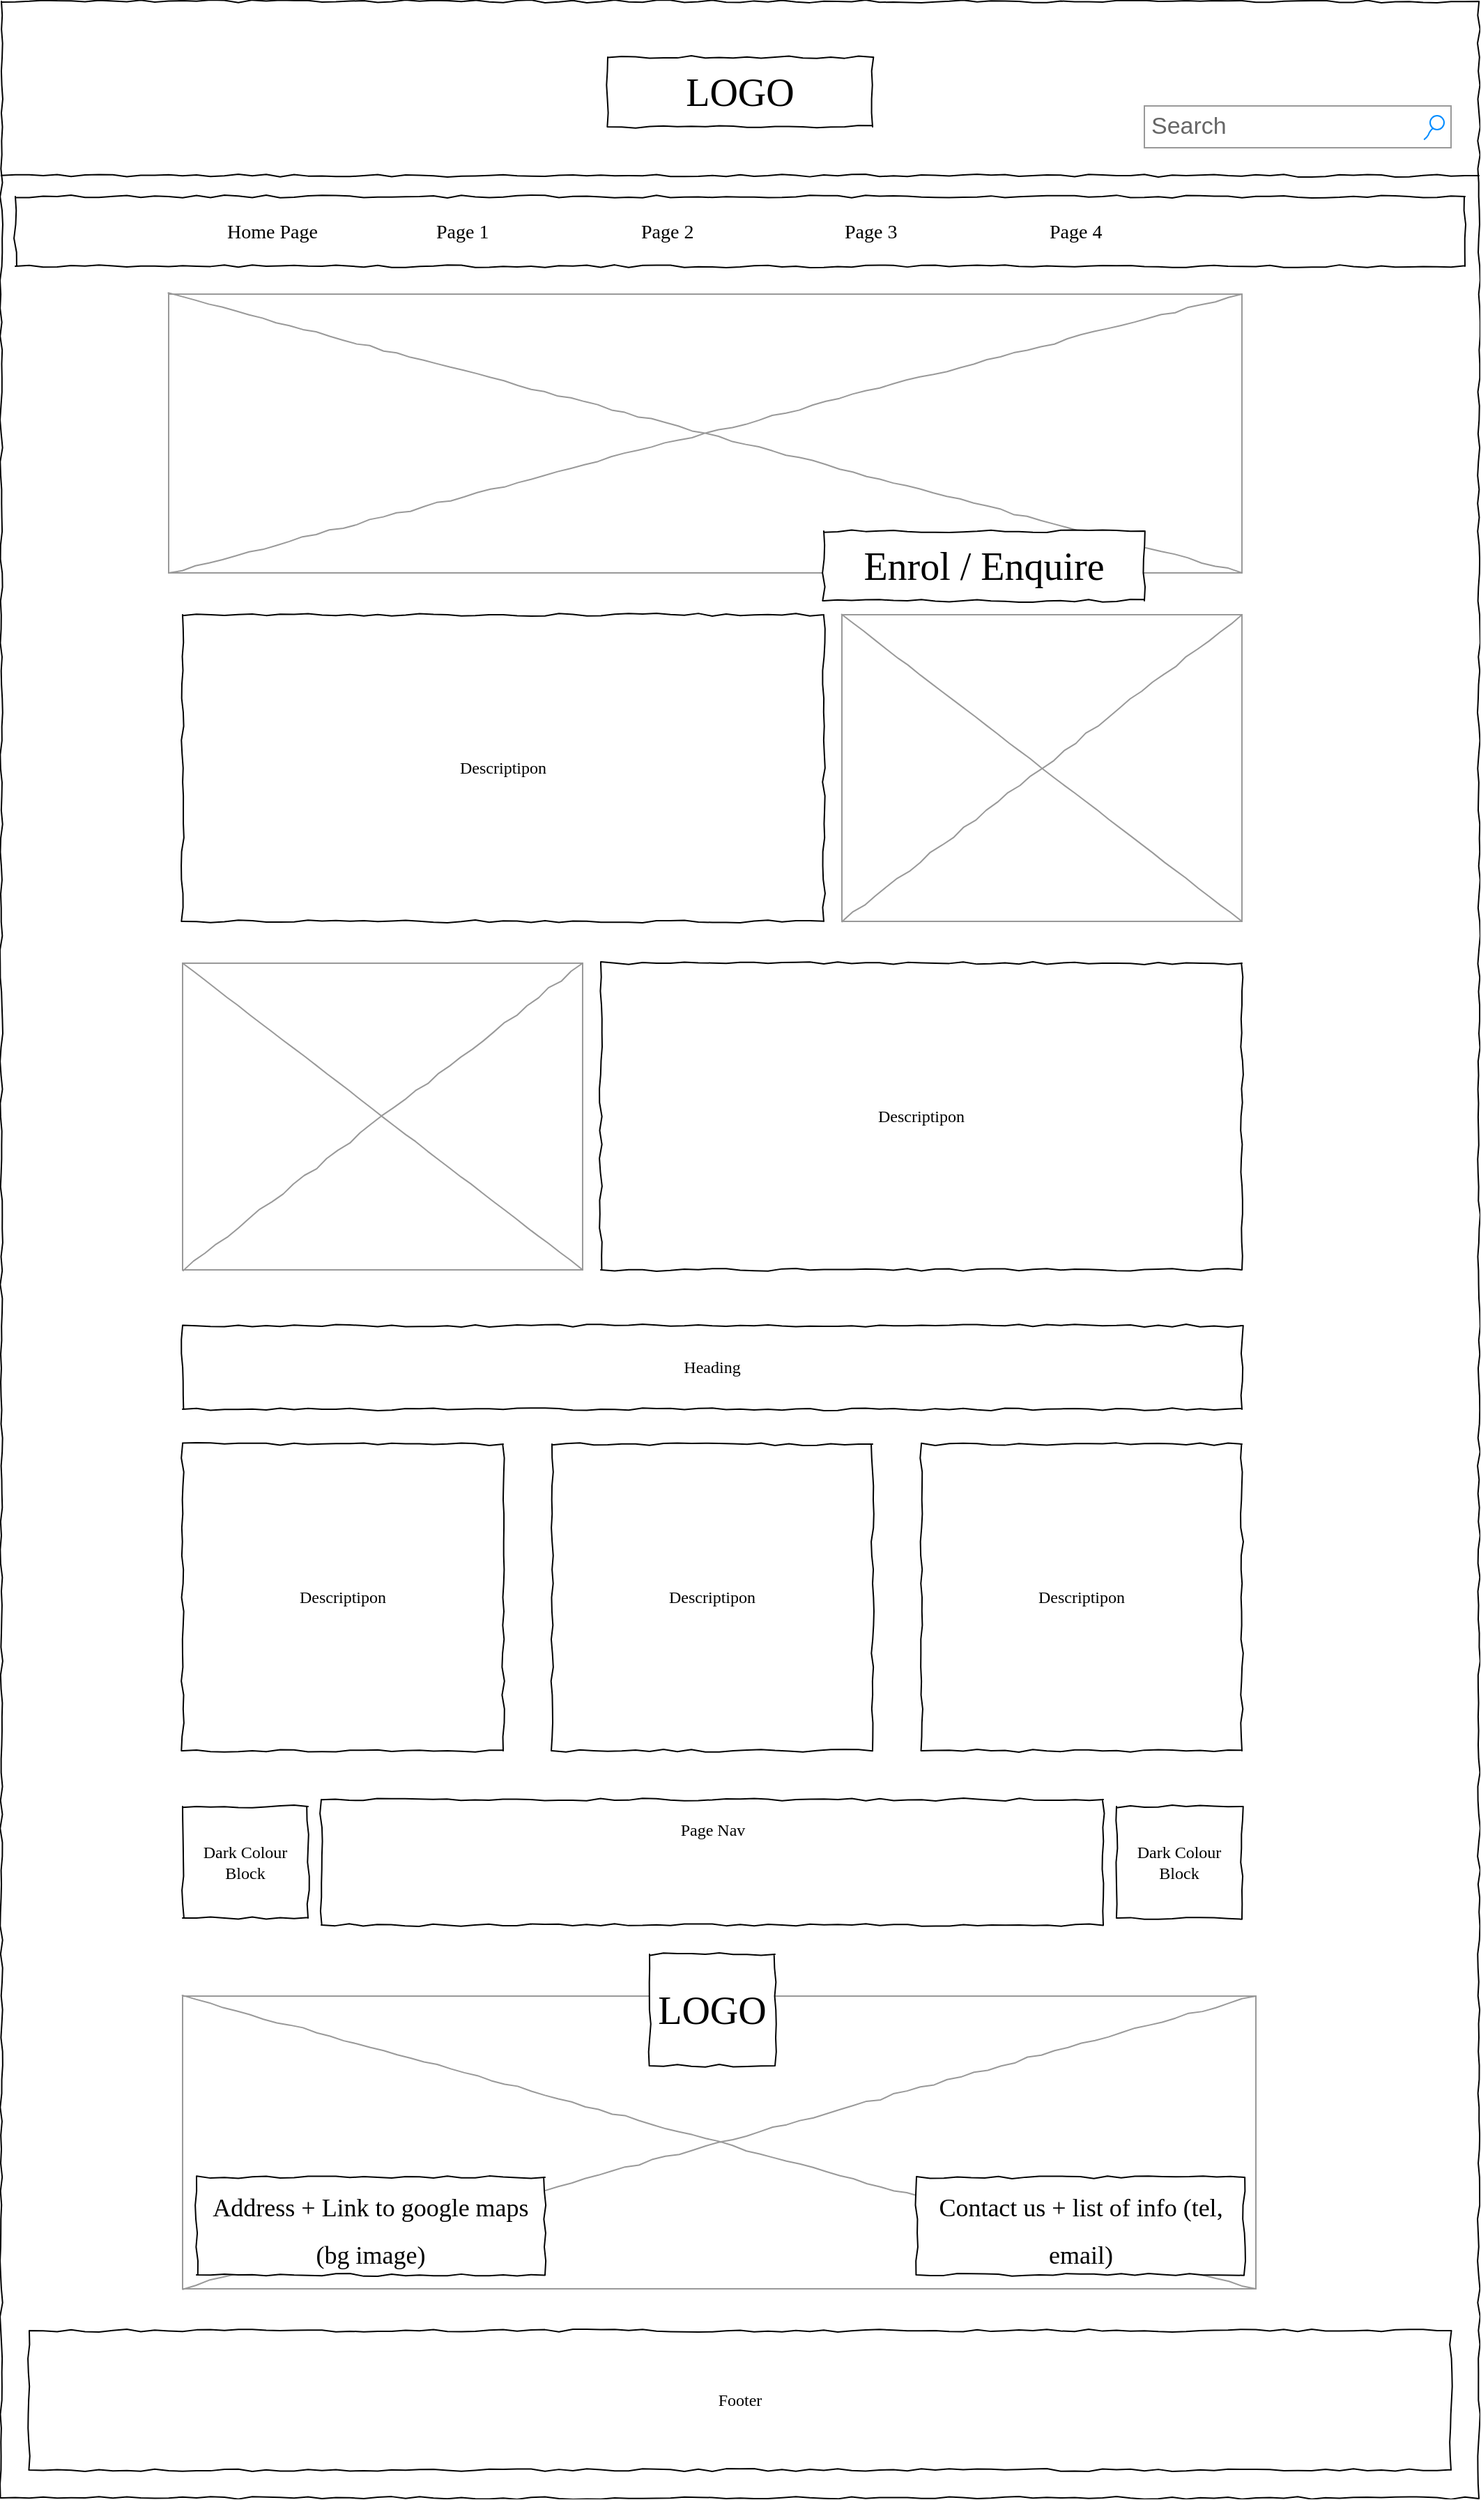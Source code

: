 <mxfile version="22.1.2" type="device">
  <diagram name="Page-1" id="03018318-947c-dd8e-b7a3-06fadd420f32">
    <mxGraphModel dx="1780" dy="1950" grid="1" gridSize="10" guides="1" tooltips="1" connect="1" arrows="1" fold="1" page="1" pageScale="1" pageWidth="1100" pageHeight="850" background="none" math="0" shadow="0">
      <root>
        <mxCell id="0" />
        <mxCell id="1" parent="0" />
        <mxCell id="677b7b8949515195-1" value="" style="whiteSpace=wrap;html=1;rounded=0;shadow=0;labelBackgroundColor=none;strokeColor=#000000;strokeWidth=1;fillColor=none;fontFamily=Verdana;fontSize=12;fontColor=#000000;align=center;comic=1;" parent="1" vertex="1">
          <mxGeometry x="20" y="99" width="1060" height="1791" as="geometry" />
        </mxCell>
        <mxCell id="677b7b8949515195-2" value="LOGO" style="whiteSpace=wrap;html=1;rounded=0;shadow=0;labelBackgroundColor=none;strokeWidth=1;fontFamily=Verdana;fontSize=28;align=center;comic=1;" parent="1" vertex="1">
          <mxGeometry x="455" y="139" width="190" height="50" as="geometry" />
        </mxCell>
        <mxCell id="677b7b8949515195-3" value="Search" style="strokeWidth=1;shadow=0;dashed=0;align=center;html=1;shape=mxgraph.mockup.forms.searchBox;strokeColor=#999999;mainText=;strokeColor2=#008cff;fontColor=#666666;fontSize=17;align=left;spacingLeft=3;rounded=0;labelBackgroundColor=none;comic=1;" parent="1" vertex="1">
          <mxGeometry x="840" y="174" width="220" height="30" as="geometry" />
        </mxCell>
        <mxCell id="677b7b8949515195-9" value="" style="line;strokeWidth=1;html=1;rounded=0;shadow=0;labelBackgroundColor=none;fillColor=none;fontFamily=Verdana;fontSize=14;fontColor=#000000;align=center;comic=1;" parent="1" vertex="1">
          <mxGeometry x="20" y="219" width="1060" height="10" as="geometry" />
        </mxCell>
        <mxCell id="677b7b8949515195-10" value="" style="whiteSpace=wrap;html=1;rounded=0;shadow=0;labelBackgroundColor=none;strokeWidth=1;fillColor=none;fontFamily=Verdana;fontSize=12;align=center;comic=1;" parent="1" vertex="1">
          <mxGeometry x="30" y="239" width="1040" height="50" as="geometry" />
        </mxCell>
        <mxCell id="677b7b8949515195-11" value="Page 1" style="text;html=1;points=[];align=left;verticalAlign=top;spacingTop=-4;fontSize=14;fontFamily=Verdana" parent="1" vertex="1">
          <mxGeometry x="330" y="254" width="60" height="20" as="geometry" />
        </mxCell>
        <mxCell id="677b7b8949515195-12" value="Page 2" style="text;html=1;points=[];align=left;verticalAlign=top;spacingTop=-4;fontSize=14;fontFamily=Verdana" parent="1" vertex="1">
          <mxGeometry x="477" y="254" width="60" height="20" as="geometry" />
        </mxCell>
        <mxCell id="677b7b8949515195-13" value="Page 3" style="text;html=1;points=[];align=left;verticalAlign=top;spacingTop=-4;fontSize=14;fontFamily=Verdana" parent="1" vertex="1">
          <mxGeometry x="623" y="254" width="60" height="20" as="geometry" />
        </mxCell>
        <mxCell id="677b7b8949515195-14" value="Page 4" style="text;html=1;points=[];align=left;verticalAlign=top;spacingTop=-4;fontSize=14;fontFamily=Verdana" parent="1" vertex="1">
          <mxGeometry x="770" y="254" width="60" height="20" as="geometry" />
        </mxCell>
        <mxCell id="677b7b8949515195-16" value="" style="verticalLabelPosition=bottom;shadow=0;dashed=0;align=center;html=1;verticalAlign=top;strokeWidth=1;shape=mxgraph.mockup.graphics.simpleIcon;strokeColor=#999999;rounded=0;labelBackgroundColor=none;fontFamily=Verdana;fontSize=14;fontColor=#000000;comic=1;" parent="1" vertex="1">
          <mxGeometry x="140" y="309" width="770" height="200" as="geometry" />
        </mxCell>
        <mxCell id="677b7b8949515195-26" value="Footer" style="whiteSpace=wrap;html=1;rounded=0;shadow=0;labelBackgroundColor=none;strokeWidth=1;fillColor=none;fontFamily=Verdana;fontSize=12;align=center;comic=1;" parent="1" vertex="1">
          <mxGeometry x="40" y="1770" width="1020" height="100" as="geometry" />
        </mxCell>
        <mxCell id="4tc_BmTS3LEPClMjjONH-1" value="Enrol / Enquire" style="whiteSpace=wrap;html=1;rounded=0;shadow=0;labelBackgroundColor=none;strokeWidth=1;fontFamily=Verdana;fontSize=28;align=center;comic=1;" vertex="1" parent="1">
          <mxGeometry x="610" y="479" width="230" height="50" as="geometry" />
        </mxCell>
        <mxCell id="4tc_BmTS3LEPClMjjONH-2" value="Descriptipon" style="whiteSpace=wrap;html=1;rounded=0;shadow=0;labelBackgroundColor=none;strokeWidth=1;fillColor=none;fontFamily=Verdana;fontSize=12;align=center;comic=1;" vertex="1" parent="1">
          <mxGeometry x="150" y="539" width="460" height="220" as="geometry" />
        </mxCell>
        <mxCell id="4tc_BmTS3LEPClMjjONH-3" value="" style="verticalLabelPosition=bottom;shadow=0;dashed=0;align=center;html=1;verticalAlign=top;strokeWidth=1;shape=mxgraph.mockup.graphics.simpleIcon;strokeColor=#999999;rounded=0;labelBackgroundColor=none;fontFamily=Verdana;fontSize=14;fontColor=#000000;comic=1;" vertex="1" parent="1">
          <mxGeometry x="623" y="539" width="287" height="220" as="geometry" />
        </mxCell>
        <mxCell id="4tc_BmTS3LEPClMjjONH-4" value="" style="verticalLabelPosition=bottom;shadow=0;dashed=0;align=center;html=1;verticalAlign=top;strokeWidth=1;shape=mxgraph.mockup.graphics.simpleIcon;strokeColor=#999999;rounded=0;labelBackgroundColor=none;fontFamily=Verdana;fontSize=14;fontColor=#000000;comic=1;" vertex="1" parent="1">
          <mxGeometry x="150" y="789" width="287" height="220" as="geometry" />
        </mxCell>
        <mxCell id="4tc_BmTS3LEPClMjjONH-5" value="Descriptipon" style="whiteSpace=wrap;html=1;rounded=0;shadow=0;labelBackgroundColor=none;strokeWidth=1;fillColor=none;fontFamily=Verdana;fontSize=12;align=center;comic=1;" vertex="1" parent="1">
          <mxGeometry x="450" y="789" width="460" height="220" as="geometry" />
        </mxCell>
        <mxCell id="4tc_BmTS3LEPClMjjONH-6" value="Heading" style="whiteSpace=wrap;html=1;rounded=0;shadow=0;labelBackgroundColor=none;strokeWidth=1;fillColor=none;fontFamily=Verdana;fontSize=12;align=center;comic=1;" vertex="1" parent="1">
          <mxGeometry x="150" y="1049" width="760" height="60" as="geometry" />
        </mxCell>
        <mxCell id="4tc_BmTS3LEPClMjjONH-7" value="Descriptipon" style="whiteSpace=wrap;html=1;rounded=0;shadow=0;labelBackgroundColor=none;strokeWidth=1;fillColor=none;fontFamily=Verdana;fontSize=12;align=center;comic=1;" vertex="1" parent="1">
          <mxGeometry x="150" y="1134" width="230" height="220" as="geometry" />
        </mxCell>
        <mxCell id="4tc_BmTS3LEPClMjjONH-8" value="Descriptipon" style="whiteSpace=wrap;html=1;rounded=0;shadow=0;labelBackgroundColor=none;strokeWidth=1;fillColor=none;fontFamily=Verdana;fontSize=12;align=center;comic=1;" vertex="1" parent="1">
          <mxGeometry x="415" y="1134" width="230" height="220" as="geometry" />
        </mxCell>
        <mxCell id="4tc_BmTS3LEPClMjjONH-9" value="Descriptipon" style="whiteSpace=wrap;html=1;rounded=0;shadow=0;labelBackgroundColor=none;strokeWidth=1;fillColor=none;fontFamily=Verdana;fontSize=12;align=center;comic=1;" vertex="1" parent="1">
          <mxGeometry x="680" y="1134" width="230" height="220" as="geometry" />
        </mxCell>
        <mxCell id="4tc_BmTS3LEPClMjjONH-10" value="&lt;div style=&quot;text-align: justify&quot;&gt;Page Nav&lt;/div&gt;" style="whiteSpace=wrap;html=1;rounded=0;shadow=0;labelBackgroundColor=none;strokeWidth=1;fillColor=none;fontFamily=Verdana;fontSize=12;align=center;verticalAlign=top;spacing=10;comic=1;" vertex="1" parent="1">
          <mxGeometry x="249.5" y="1389" width="561" height="90" as="geometry" />
        </mxCell>
        <mxCell id="4tc_BmTS3LEPClMjjONH-11" value="Dark Colour Block" style="whiteSpace=wrap;html=1;rounded=0;shadow=0;labelBackgroundColor=none;strokeWidth=1;fillColor=none;fontFamily=Verdana;fontSize=12;align=center;comic=1;" vertex="1" parent="1">
          <mxGeometry x="820" y="1394" width="90" height="80" as="geometry" />
        </mxCell>
        <mxCell id="4tc_BmTS3LEPClMjjONH-12" value="Dark Colour Block" style="whiteSpace=wrap;html=1;rounded=0;shadow=0;labelBackgroundColor=none;strokeWidth=1;fillColor=none;fontFamily=Verdana;fontSize=12;align=center;comic=1;" vertex="1" parent="1">
          <mxGeometry x="150" y="1394" width="90" height="80" as="geometry" />
        </mxCell>
        <mxCell id="4tc_BmTS3LEPClMjjONH-13" value="Home Page" style="text;html=1;points=[];align=left;verticalAlign=top;spacingTop=-4;fontSize=14;fontFamily=Verdana" vertex="1" parent="1">
          <mxGeometry x="180" y="254" width="60" height="20" as="geometry" />
        </mxCell>
        <mxCell id="4tc_BmTS3LEPClMjjONH-14" value="" style="verticalLabelPosition=bottom;shadow=0;dashed=0;align=center;html=1;verticalAlign=top;strokeWidth=1;shape=mxgraph.mockup.graphics.simpleIcon;strokeColor=#999999;rounded=0;labelBackgroundColor=none;fontFamily=Verdana;fontSize=14;fontColor=#000000;comic=1;" vertex="1" parent="1">
          <mxGeometry x="150" y="1530" width="770" height="210" as="geometry" />
        </mxCell>
        <mxCell id="4tc_BmTS3LEPClMjjONH-15" value="LOGO" style="whiteSpace=wrap;html=1;rounded=0;shadow=0;labelBackgroundColor=none;strokeWidth=1;fontFamily=Verdana;fontSize=28;align=center;comic=1;" vertex="1" parent="1">
          <mxGeometry x="485" y="1500" width="90" height="80" as="geometry" />
        </mxCell>
        <mxCell id="4tc_BmTS3LEPClMjjONH-16" value="&lt;font style=&quot;font-size: 18px;&quot;&gt;Address + Link to google maps (bg image)&lt;/font&gt;" style="whiteSpace=wrap;html=1;rounded=0;shadow=0;labelBackgroundColor=none;strokeWidth=1;fontFamily=Verdana;fontSize=28;align=center;comic=1;" vertex="1" parent="1">
          <mxGeometry x="160" y="1660" width="250" height="70" as="geometry" />
        </mxCell>
        <mxCell id="4tc_BmTS3LEPClMjjONH-17" value="&lt;font style=&quot;font-size: 18px;&quot;&gt;Contact us + list of info (tel, email)&lt;/font&gt;" style="whiteSpace=wrap;html=1;rounded=0;shadow=0;labelBackgroundColor=none;strokeWidth=1;fontFamily=Verdana;fontSize=28;align=center;comic=1;" vertex="1" parent="1">
          <mxGeometry x="676.5" y="1660" width="235" height="70" as="geometry" />
        </mxCell>
      </root>
    </mxGraphModel>
  </diagram>
</mxfile>

